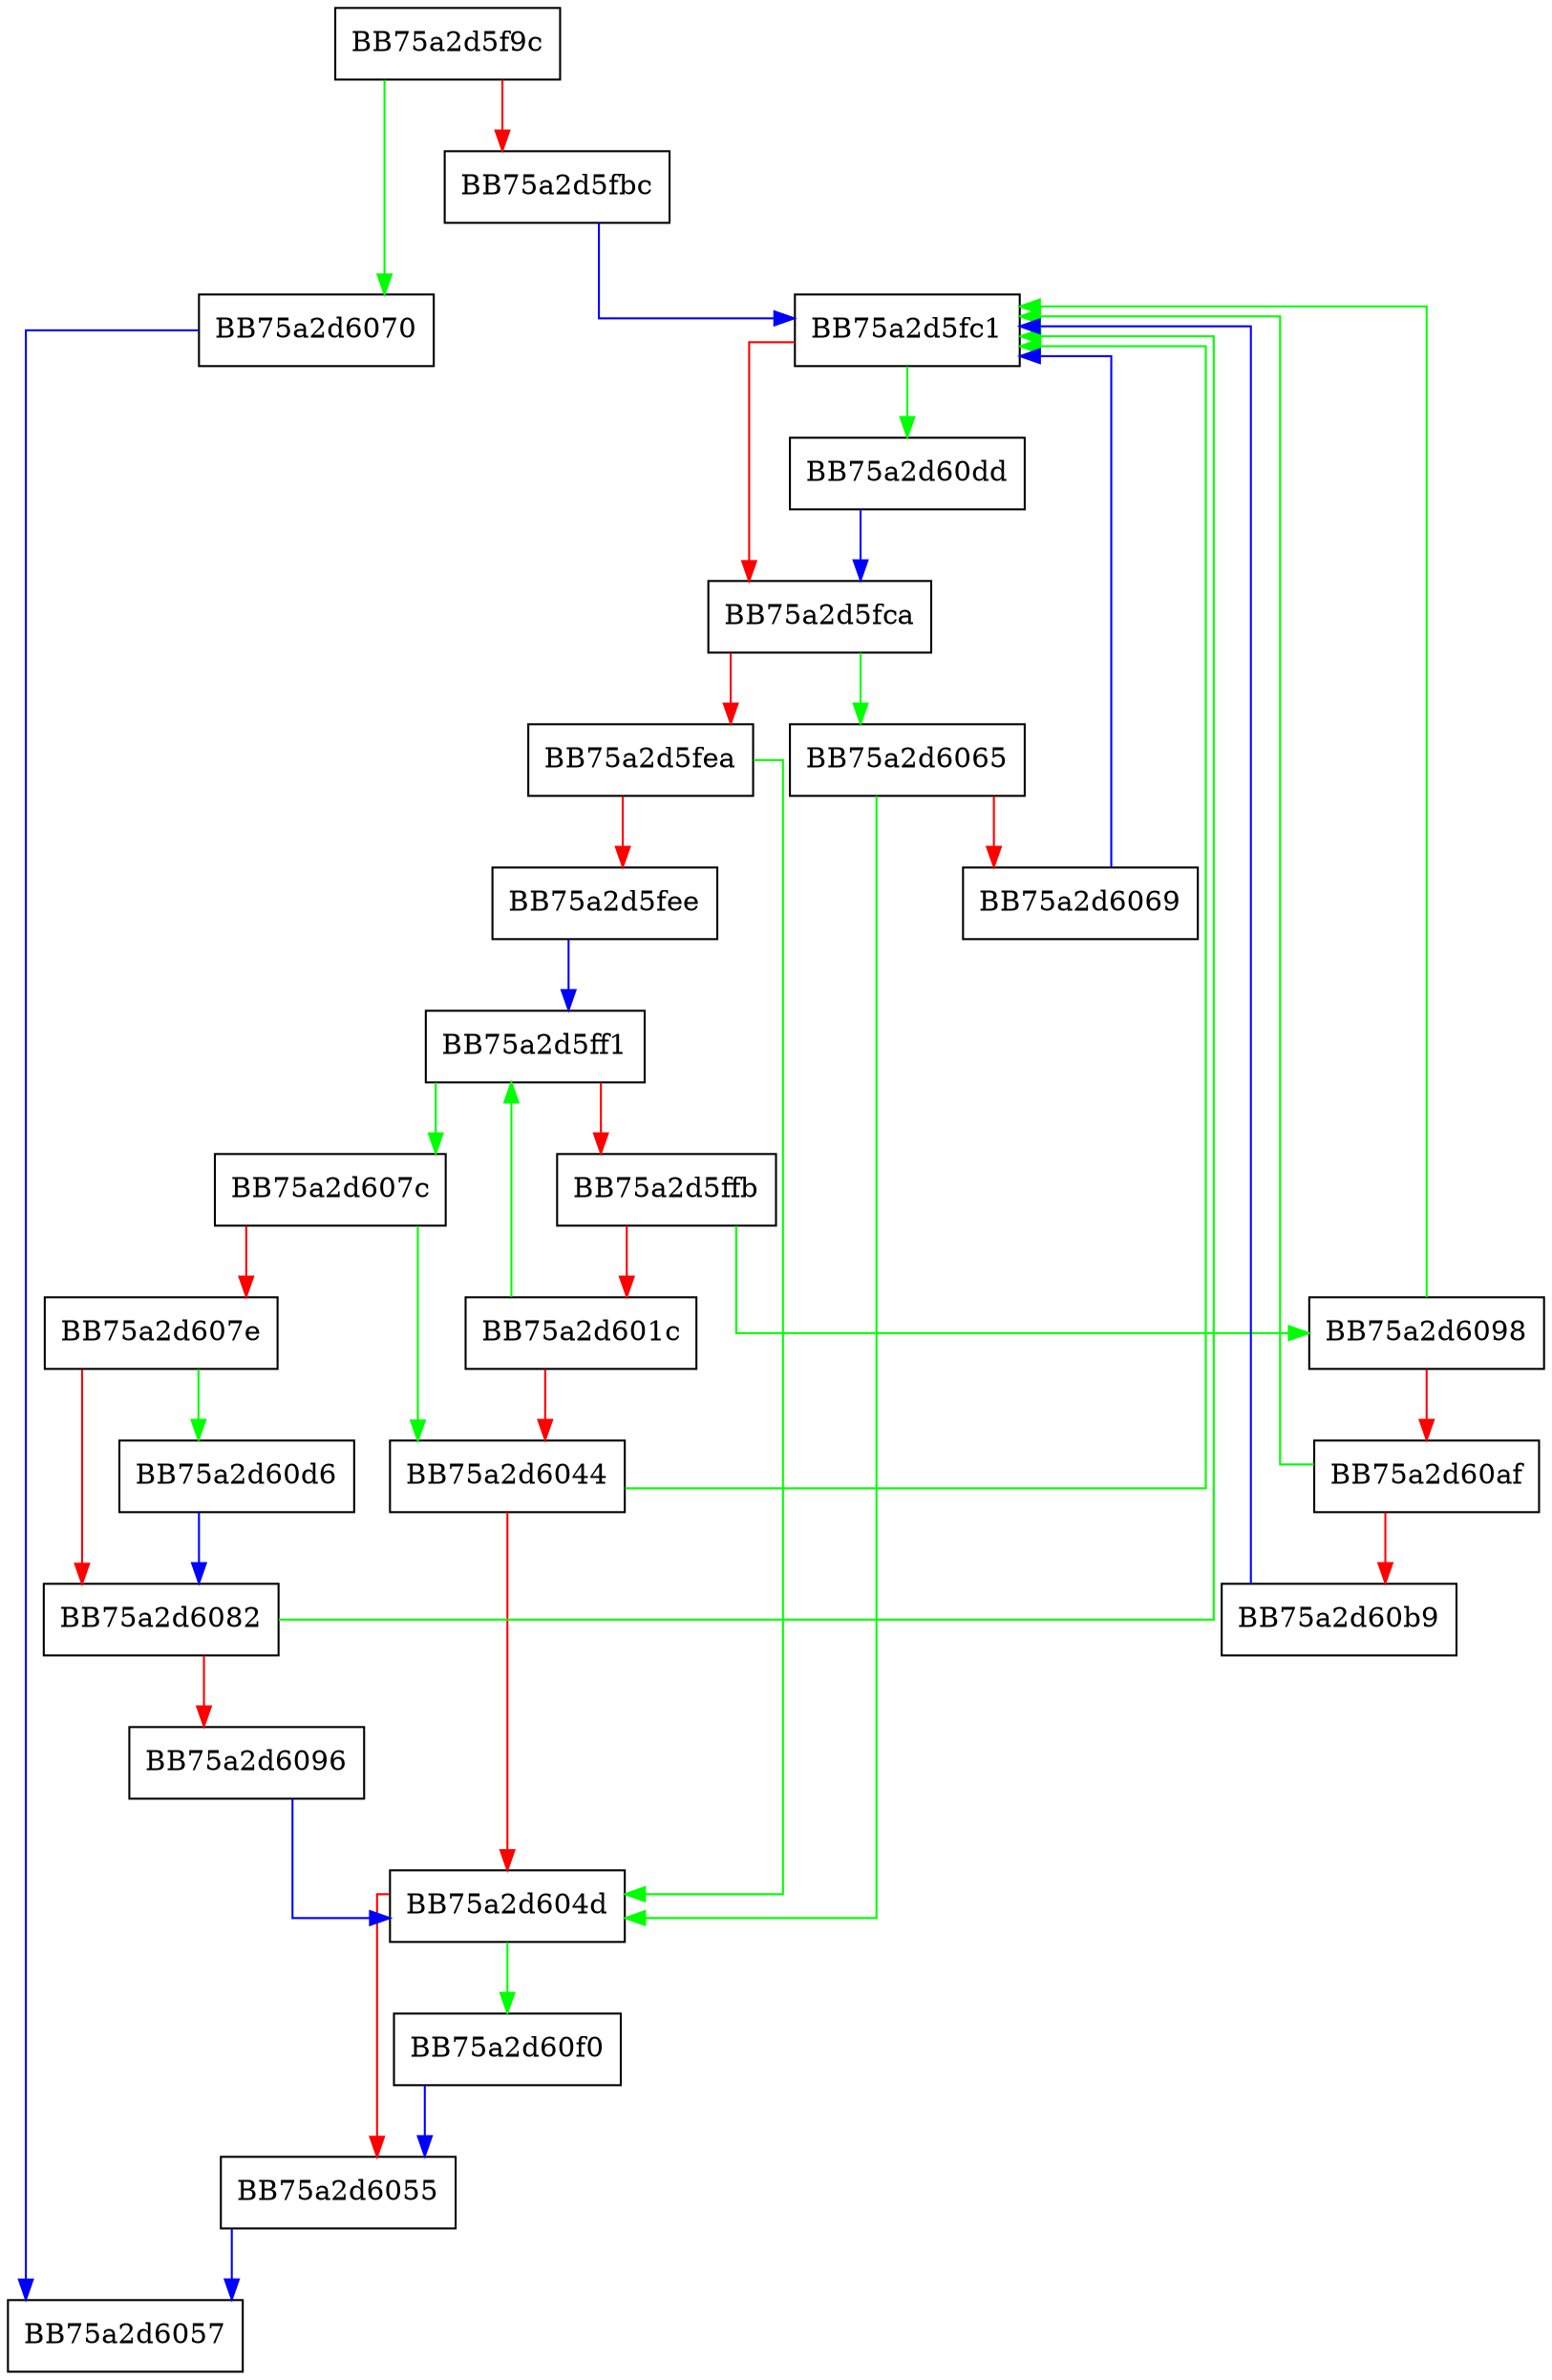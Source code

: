 digraph FindNext {
  node [shape="box"];
  graph [splines=ortho];
  BB75a2d5f9c -> BB75a2d6070 [color="green"];
  BB75a2d5f9c -> BB75a2d5fbc [color="red"];
  BB75a2d5fbc -> BB75a2d5fc1 [color="blue"];
  BB75a2d5fc1 -> BB75a2d60dd [color="green"];
  BB75a2d5fc1 -> BB75a2d5fca [color="red"];
  BB75a2d5fca -> BB75a2d6065 [color="green"];
  BB75a2d5fca -> BB75a2d5fea [color="red"];
  BB75a2d5fea -> BB75a2d604d [color="green"];
  BB75a2d5fea -> BB75a2d5fee [color="red"];
  BB75a2d5fee -> BB75a2d5ff1 [color="blue"];
  BB75a2d5ff1 -> BB75a2d607c [color="green"];
  BB75a2d5ff1 -> BB75a2d5ffb [color="red"];
  BB75a2d5ffb -> BB75a2d6098 [color="green"];
  BB75a2d5ffb -> BB75a2d601c [color="red"];
  BB75a2d601c -> BB75a2d5ff1 [color="green"];
  BB75a2d601c -> BB75a2d6044 [color="red"];
  BB75a2d6044 -> BB75a2d5fc1 [color="green"];
  BB75a2d6044 -> BB75a2d604d [color="red"];
  BB75a2d604d -> BB75a2d60f0 [color="green"];
  BB75a2d604d -> BB75a2d6055 [color="red"];
  BB75a2d6055 -> BB75a2d6057 [color="blue"];
  BB75a2d6065 -> BB75a2d604d [color="green"];
  BB75a2d6065 -> BB75a2d6069 [color="red"];
  BB75a2d6069 -> BB75a2d5fc1 [color="blue"];
  BB75a2d6070 -> BB75a2d6057 [color="blue"];
  BB75a2d607c -> BB75a2d6044 [color="green"];
  BB75a2d607c -> BB75a2d607e [color="red"];
  BB75a2d607e -> BB75a2d60d6 [color="green"];
  BB75a2d607e -> BB75a2d6082 [color="red"];
  BB75a2d6082 -> BB75a2d5fc1 [color="green"];
  BB75a2d6082 -> BB75a2d6096 [color="red"];
  BB75a2d6096 -> BB75a2d604d [color="blue"];
  BB75a2d6098 -> BB75a2d5fc1 [color="green"];
  BB75a2d6098 -> BB75a2d60af [color="red"];
  BB75a2d60af -> BB75a2d5fc1 [color="green"];
  BB75a2d60af -> BB75a2d60b9 [color="red"];
  BB75a2d60b9 -> BB75a2d5fc1 [color="blue"];
  BB75a2d60d6 -> BB75a2d6082 [color="blue"];
  BB75a2d60dd -> BB75a2d5fca [color="blue"];
  BB75a2d60f0 -> BB75a2d6055 [color="blue"];
}